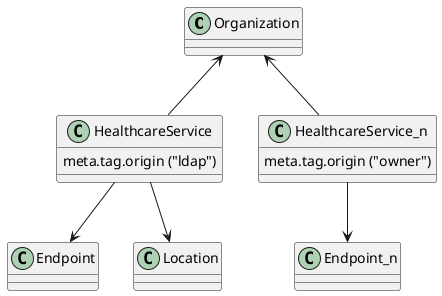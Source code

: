 @startuml
 
class Organization {

}
 
class HealthcareService {
  {field} meta.tag.origin ("ldap")
}

class HealthcareService_n {
  {field} meta.tag.origin ("owner")
}
 
class Endpoint {
}
 
class Location {
}
 
Organization <-- HealthcareService
HealthcareService --> Endpoint
HealthcareService --> Location
 
Organization <-- HealthcareService_n
HealthcareService_n --> Endpoint_n

 
@enduml
